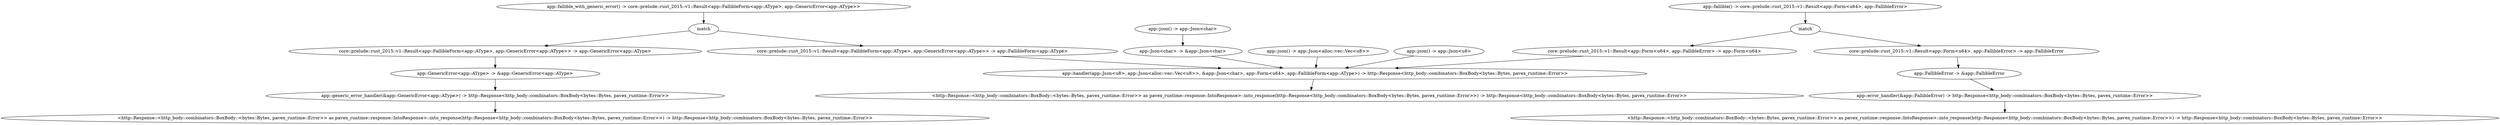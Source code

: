 digraph "GET /home" {
    0 [ label = "app::handler(app::Json<u8>, app::Json<alloc::vec::Vec<u8>>, &app::Json<char>, app::Form<u64>, app::FallibleForm<app::AType>) -> http::Response<http_body::combinators::BoxBody<bytes::Bytes, pavex_runtime::Error>>"]
    1 [ label = "core::prelude::rust_2015::v1::Result<app::FallibleForm<app::AType>, app::GenericError<app::AType>> -> app::FallibleForm<app::AType>"]
    2 [ label = "app::fallible_with_generic_error() -> core::prelude::rust_2015::v1::Result<app::FallibleForm<app::AType>, app::GenericError<app::AType>>"]
    3 [ label = "core::prelude::rust_2015::v1::Result<app::Form<u64>, app::FallibleError> -> app::Form<u64>"]
    4 [ label = "app::fallible() -> core::prelude::rust_2015::v1::Result<app::Form<u64>, app::FallibleError>"]
    5 [ label = "app::Json<char> -> &app::Json<char>"]
    6 [ label = "app::json() -> app::Json<char>"]
    7 [ label = "app::json() -> app::Json<alloc::vec::Vec<u8>>"]
    8 [ label = "app::json() -> app::Json<u8>"]
    9 [ label = "<http::Response::<http_body::combinators::BoxBody::<bytes::Bytes, pavex_runtime::Error>> as pavex_runtime::response::IntoResponse>::into_response(http::Response<http_body::combinators::BoxBody<bytes::Bytes, pavex_runtime::Error>>) -> http::Response<http_body::combinators::BoxBody<bytes::Bytes, pavex_runtime::Error>>"]
    10 [ label = "core::prelude::rust_2015::v1::Result<app::FallibleForm<app::AType>, app::GenericError<app::AType>> -> app::GenericError<app::AType>"]
    11 [ label = "core::prelude::rust_2015::v1::Result<app::Form<u64>, app::FallibleError> -> app::FallibleError"]
    12 [ label = "app::GenericError<app::AType> -> &app::GenericError<app::AType>"]
    13 [ label = "app::FallibleError -> &app::FallibleError"]
    14 [ label = "app::error_handler(&app::FallibleError) -> http::Response<http_body::combinators::BoxBody<bytes::Bytes, pavex_runtime::Error>>"]
    15 [ label = "app::generic_error_handler(&app::GenericError<app::AType>) -> http::Response<http_body::combinators::BoxBody<bytes::Bytes, pavex_runtime::Error>>"]
    16 [ label = "<http::Response::<http_body::combinators::BoxBody::<bytes::Bytes, pavex_runtime::Error>> as pavex_runtime::response::IntoResponse>::into_response(http::Response<http_body::combinators::BoxBody<bytes::Bytes, pavex_runtime::Error>>) -> http::Response<http_body::combinators::BoxBody<bytes::Bytes, pavex_runtime::Error>>"]
    17 [ label = "<http::Response::<http_body::combinators::BoxBody::<bytes::Bytes, pavex_runtime::Error>> as pavex_runtime::response::IntoResponse>::into_response(http::Response<http_body::combinators::BoxBody<bytes::Bytes, pavex_runtime::Error>>) -> http::Response<http_body::combinators::BoxBody<bytes::Bytes, pavex_runtime::Error>>"]
    18 [ label = "`match`"]
    19 [ label = "`match`"]
    1 -> 0 [ ]
    18 -> 10 [ ]
    3 -> 0 [ ]
    19 -> 11 [ ]
    5 -> 0 [ ]
    6 -> 5 [ ]
    7 -> 0 [ ]
    8 -> 0 [ ]
    0 -> 9 [ ]
    18 -> 1 [ ]
    19 -> 3 [ ]
    10 -> 12 [ ]
    11 -> 13 [ ]
    13 -> 14 [ ]
    12 -> 15 [ ]
    14 -> 16 [ ]
    15 -> 17 [ ]
    2 -> 18 [ ]
    4 -> 19 [ ]
}
digraph app_state {
    0 [ label = "crate::ApplicationState() -> crate::ApplicationState"]
}
